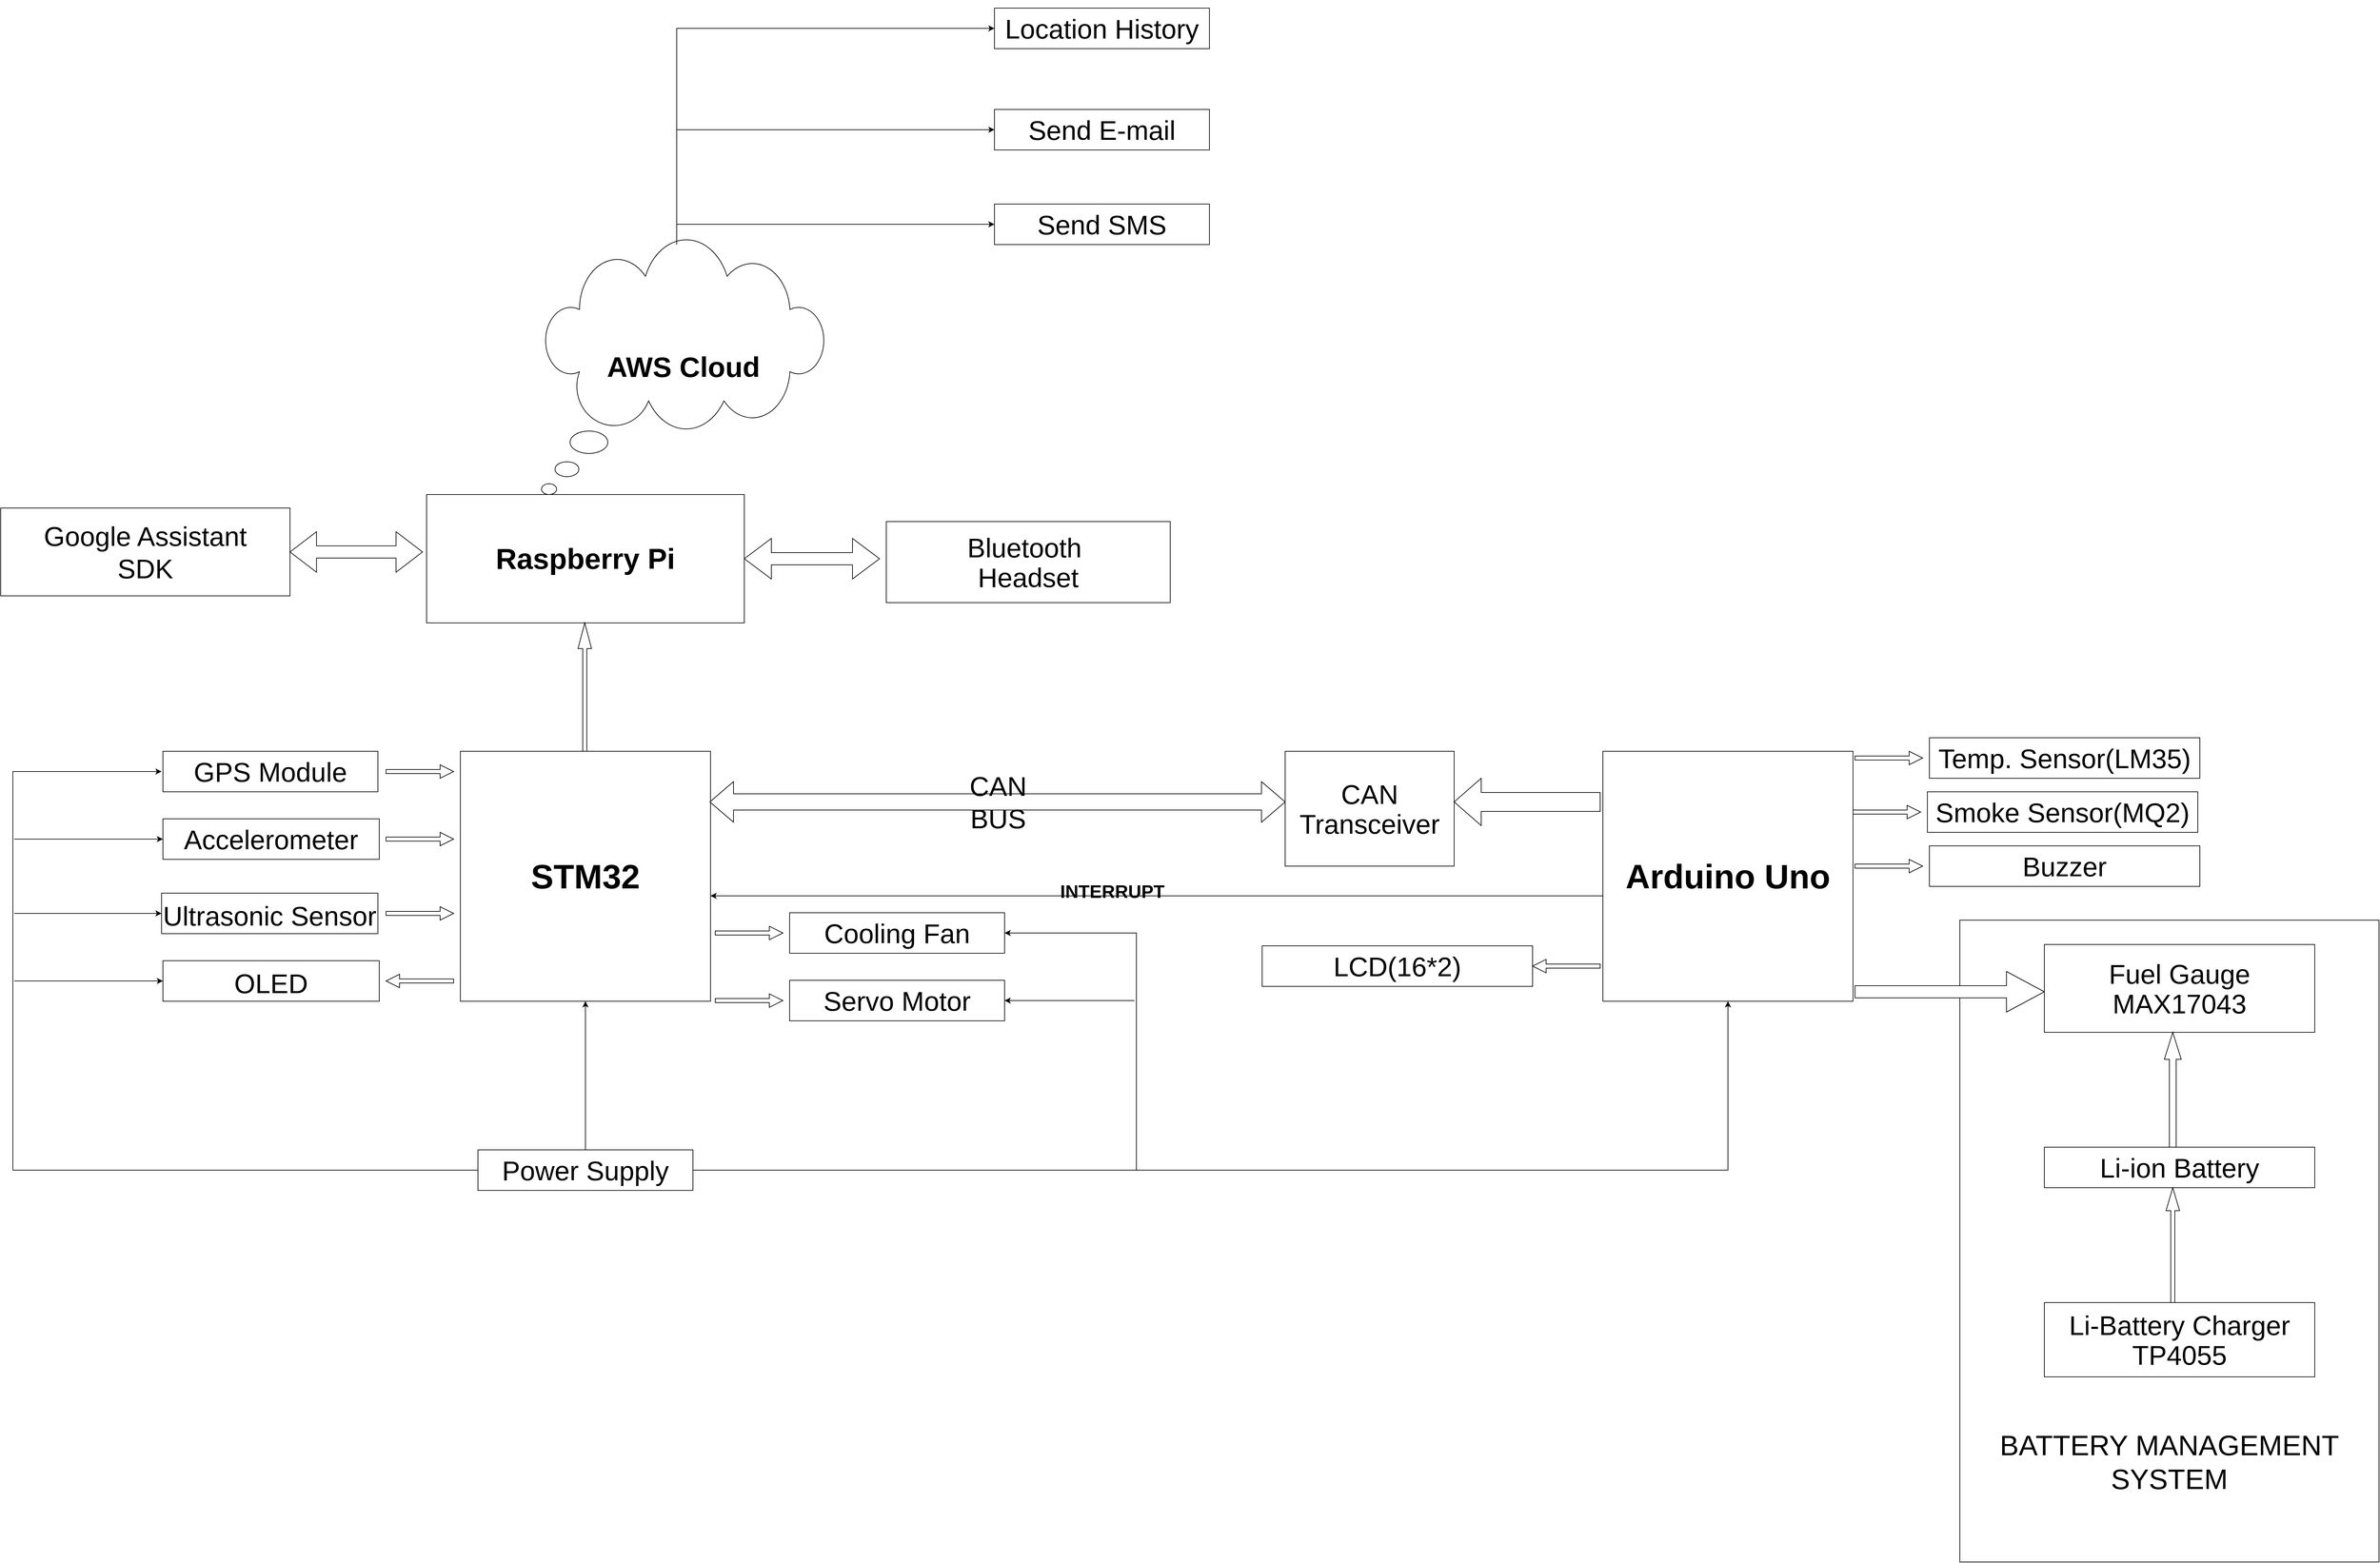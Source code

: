 <mxfile version="16.0.0" type="github"><diagram id="lBMKloHSs5TFWKUTLGJN" name="Page-1"><mxGraphModel dx="2903" dy="2263" grid="0" gridSize="10" guides="1" tooltips="1" connect="1" arrows="1" fold="1" page="1" pageScale="1" pageWidth="827" pageHeight="1169" math="0" shadow="0"><root><mxCell id="0"/><mxCell id="1" parent="0"/><mxCell id="ugBkAo4kWlDy39XNEdr7-17" value="&lt;p style=&quot;line-height: 0.1 ; font-size: 40px&quot;&gt;LCD(16*2)&lt;/p&gt;" style="rounded=0;whiteSpace=wrap;html=1;fontSize=40;" vertex="1" parent="1"><mxGeometry x="1426" y="308" width="400" height="60" as="geometry"/></mxCell><mxCell id="2b1hr_g2rNqhd_oZm8np-2" value="&lt;font size=&quot;1&quot;&gt;&lt;b style=&quot;font-size: 50px&quot;&gt;STM32&lt;/b&gt;&lt;/font&gt;" style="whiteSpace=wrap;html=1;aspect=fixed;" parent="1" vertex="1"><mxGeometry x="240" y="20" width="370" height="370" as="geometry"/></mxCell><mxCell id="2b1hr_g2rNqhd_oZm8np-3" value="&lt;p style=&quot;line-height: 0.1; font-size: 40px;&quot;&gt;GPS Module&lt;/p&gt;" style="rounded=0;whiteSpace=wrap;html=1;fontSize=40;" parent="1" vertex="1"><mxGeometry x="-200" y="20" width="318" height="60" as="geometry"/></mxCell><mxCell id="2b1hr_g2rNqhd_oZm8np-8" value="" style="shape=singleArrow;whiteSpace=wrap;html=1;fontSize=17;" parent="1" vertex="1"><mxGeometry x="617" y="379" width="100" height="20" as="geometry"/></mxCell><mxCell id="2b1hr_g2rNqhd_oZm8np-9" value="" style="shape=singleArrow;whiteSpace=wrap;html=1;fontSize=17;" parent="1" vertex="1"><mxGeometry x="130" y="40" width="100" height="20" as="geometry"/></mxCell><mxCell id="2b1hr_g2rNqhd_oZm8np-10" value="" style="shape=singleArrow;whiteSpace=wrap;html=1;fontSize=17;" parent="1" vertex="1"><mxGeometry x="617" y="279" width="100" height="20" as="geometry"/></mxCell><mxCell id="2b1hr_g2rNqhd_oZm8np-12" value="" style="shape=singleArrow;whiteSpace=wrap;html=1;fontSize=17;" parent="1" vertex="1"><mxGeometry x="130" y="250" width="100" height="20" as="geometry"/></mxCell><mxCell id="2b1hr_g2rNqhd_oZm8np-13" value="" style="shape=singleArrow;whiteSpace=wrap;html=1;fontSize=17;" parent="1" vertex="1"><mxGeometry x="130" y="140" width="100" height="20" as="geometry"/></mxCell><mxCell id="2b1hr_g2rNqhd_oZm8np-14" value="" style="shape=singleArrow;whiteSpace=wrap;html=1;fontSize=17;direction=west;" parent="1" vertex="1"><mxGeometry x="130" y="350" width="100" height="20" as="geometry"/></mxCell><mxCell id="2b1hr_g2rNqhd_oZm8np-15" value="Accelerometer" style="rounded=0;whiteSpace=wrap;html=1;fontSize=40;" parent="1" vertex="1"><mxGeometry x="-200" y="120" width="320" height="60" as="geometry"/></mxCell><mxCell id="2b1hr_g2rNqhd_oZm8np-16" value="&lt;font style=&quot;font-size: 40px&quot;&gt;Ultrasonic Sensor&lt;/font&gt;" style="rounded=0;whiteSpace=wrap;html=1;fontSize=50;" parent="1" vertex="1"><mxGeometry x="-202" y="230" width="320" height="60" as="geometry"/></mxCell><mxCell id="2b1hr_g2rNqhd_oZm8np-17" value="&lt;font style=&quot;font-size: 40px&quot;&gt;OLED&lt;/font&gt;" style="rounded=0;whiteSpace=wrap;html=1;fontSize=50;" parent="1" vertex="1"><mxGeometry x="-200" y="330" width="320" height="60" as="geometry"/></mxCell><mxCell id="2b1hr_g2rNqhd_oZm8np-19" value="&lt;p style=&quot;line-height: 0.1 ; font-size: 40px&quot;&gt;Servo Motor&lt;/p&gt;" style="rounded=0;whiteSpace=wrap;html=1;fontSize=40;" parent="1" vertex="1"><mxGeometry x="727" y="359" width="318" height="60" as="geometry"/></mxCell><mxCell id="2b1hr_g2rNqhd_oZm8np-20" value="&lt;p style=&quot;line-height: 0.1 ; font-size: 40px&quot;&gt;Cooling Fan&lt;/p&gt;" style="rounded=0;whiteSpace=wrap;html=1;fontSize=40;" parent="1" vertex="1"><mxGeometry x="727" y="259" width="318" height="60" as="geometry"/></mxCell><mxCell id="2b1hr_g2rNqhd_oZm8np-25" value="Google Assistant&lt;br&gt;SDK" style="rounded=0;whiteSpace=wrap;html=1;fontSize=40;" parent="1" vertex="1"><mxGeometry x="-440" y="-340" width="428" height="130" as="geometry"/></mxCell><mxCell id="2b1hr_g2rNqhd_oZm8np-27" value="&lt;p style=&quot;line-height: 0.1 ; font-size: 40px&quot;&gt;Power Supply&lt;/p&gt;" style="rounded=0;whiteSpace=wrap;html=1;fontSize=40;" parent="1" vertex="1"><mxGeometry x="266" y="610" width="318" height="60" as="geometry"/></mxCell><mxCell id="2b1hr_g2rNqhd_oZm8np-28" value="&lt;p style=&quot;line-height: 0.1 ; font-size: 40px&quot;&gt;Temp. Sensor(LM35)&lt;/p&gt;" style="rounded=0;whiteSpace=wrap;html=1;fontSize=40;" parent="1" vertex="1"><mxGeometry x="2413" width="400" height="60" as="geometry"/></mxCell><mxCell id="2b1hr_g2rNqhd_oZm8np-29" value="&lt;p style=&quot;line-height: 0.1&quot;&gt;&lt;b&gt;&lt;font style=&quot;font-size: 43px&quot;&gt;Raspberry Pi&lt;/font&gt;&lt;/b&gt;&lt;/p&gt;" style="rounded=0;whiteSpace=wrap;html=1;fontSize=40;" parent="1" vertex="1"><mxGeometry x="190" y="-360" width="470" height="190" as="geometry"/></mxCell><mxCell id="2b1hr_g2rNqhd_oZm8np-30" value="&lt;p style=&quot;line-height: 0.1 ; font-size: 40px&quot;&gt;Send SMS&lt;/p&gt;" style="rounded=0;whiteSpace=wrap;html=1;fontSize=40;" parent="1" vertex="1"><mxGeometry x="1030" y="-790" width="318" height="60" as="geometry"/></mxCell><mxCell id="2b1hr_g2rNqhd_oZm8np-33" value="&lt;p style=&quot;line-height: 0.1 ; font-size: 40px&quot;&gt;Bluetooth&amp;nbsp;&lt;/p&gt;&lt;p style=&quot;line-height: 0.1 ; font-size: 40px&quot;&gt;Headset&lt;/p&gt;" style="rounded=0;whiteSpace=wrap;html=1;fontSize=40;" parent="1" vertex="1"><mxGeometry x="870" y="-320" width="420" height="120" as="geometry"/></mxCell><mxCell id="2b1hr_g2rNqhd_oZm8np-34" value="&lt;p style=&quot;line-height: 0.1 ; font-size: 40px&quot;&gt;Send E-mail&lt;/p&gt;" style="rounded=0;whiteSpace=wrap;html=1;fontSize=40;" parent="1" vertex="1"><mxGeometry x="1030" y="-930" width="318" height="60" as="geometry"/></mxCell><mxCell id="2b1hr_g2rNqhd_oZm8np-35" value="" style="edgeStyle=elbowEdgeStyle;elbow=vertical;endArrow=classic;html=1;rounded=0;fontSize=40;entryX=0.5;entryY=1;entryDx=0;entryDy=0;" parent="1" source="2b1hr_g2rNqhd_oZm8np-27" target="2b1hr_g2rNqhd_oZm8np-2" edge="1"><mxGeometry width="50" height="50" relative="1" as="geometry"><mxPoint x="400" y="580" as="sourcePoint"/><mxPoint x="450" y="530" as="targetPoint"/></mxGeometry></mxCell><mxCell id="2b1hr_g2rNqhd_oZm8np-36" value="" style="edgeStyle=elbowEdgeStyle;elbow=horizontal;endArrow=classic;html=1;rounded=0;fontSize=40;exitX=0;exitY=0.5;exitDx=0;exitDy=0;" parent="1" source="2b1hr_g2rNqhd_oZm8np-27" edge="1"><mxGeometry width="50" height="50" relative="1" as="geometry"><mxPoint x="-252" y="100" as="sourcePoint"/><mxPoint x="-202" y="50" as="targetPoint"/><Array as="points"><mxPoint x="-422" y="90"/></Array></mxGeometry></mxCell><mxCell id="2b1hr_g2rNqhd_oZm8np-37" value="" style="endArrow=classic;html=1;rounded=0;fontSize=40;" parent="1" edge="1"><mxGeometry width="50" height="50" relative="1" as="geometry"><mxPoint x="-420" y="150" as="sourcePoint"/><mxPoint x="-200" y="150" as="targetPoint"/><Array as="points"><mxPoint x="-290" y="150"/></Array></mxGeometry></mxCell><mxCell id="2b1hr_g2rNqhd_oZm8np-38" value="" style="endArrow=classic;html=1;rounded=0;fontSize=40;entryX=0;entryY=0.5;entryDx=0;entryDy=0;" parent="1" target="2b1hr_g2rNqhd_oZm8np-16" edge="1"><mxGeometry width="50" height="50" relative="1" as="geometry"><mxPoint x="-420" y="260" as="sourcePoint"/><mxPoint x="-240" y="160" as="targetPoint"/></mxGeometry></mxCell><mxCell id="2b1hr_g2rNqhd_oZm8np-39" value="" style="endArrow=classic;html=1;rounded=0;fontSize=40;entryX=0;entryY=0.667;entryDx=0;entryDy=0;entryPerimeter=0;" parent="1" edge="1"><mxGeometry width="50" height="50" relative="1" as="geometry"><mxPoint x="-420" y="360" as="sourcePoint"/><mxPoint x="-200" y="360.02" as="targetPoint"/></mxGeometry></mxCell><mxCell id="2b1hr_g2rNqhd_oZm8np-43" value="" style="edgeStyle=elbowEdgeStyle;elbow=horizontal;endArrow=classic;html=1;rounded=0;fontSize=40;" parent="1" target="2b1hr_g2rNqhd_oZm8np-20" edge="1"><mxGeometry width="50" height="50" relative="1" as="geometry"><mxPoint x="584" y="640" as="sourcePoint"/><mxPoint x="1050" y="260" as="targetPoint"/><Array as="points"><mxPoint x="1240" y="450"/></Array></mxGeometry></mxCell><mxCell id="2b1hr_g2rNqhd_oZm8np-44" value="" style="endArrow=classic;html=1;rounded=0;fontSize=40;entryX=1;entryY=0.5;entryDx=0;entryDy=0;" parent="1" target="2b1hr_g2rNqhd_oZm8np-19" edge="1"><mxGeometry width="50" height="50" relative="1" as="geometry"><mxPoint x="1237" y="389" as="sourcePoint"/><mxPoint x="1107" y="419" as="targetPoint"/></mxGeometry></mxCell><mxCell id="2b1hr_g2rNqhd_oZm8np-45" value="&lt;p style=&quot;line-height: 0.1 ; font-size: 40px&quot;&gt;CAN&lt;/p&gt;&lt;p style=&quot;line-height: 0.1&quot;&gt;Transceiver&lt;br&gt;&lt;/p&gt;" style="rounded=0;whiteSpace=wrap;html=1;fontSize=40;" parent="1" vertex="1"><mxGeometry x="1460" y="20" width="250" height="170" as="geometry"/></mxCell><mxCell id="ugBkAo4kWlDy39XNEdr7-15" style="edgeStyle=orthogonalEdgeStyle;rounded=0;orthogonalLoop=1;jettySize=auto;html=1;" edge="1" parent="1" source="2b1hr_g2rNqhd_oZm8np-46" target="2b1hr_g2rNqhd_oZm8np-2"><mxGeometry relative="1" as="geometry"><mxPoint x="700" y="205" as="targetPoint"/><Array as="points"><mxPoint x="935" y="234"/><mxPoint x="935" y="234"/></Array></mxGeometry></mxCell><mxCell id="2b1hr_g2rNqhd_oZm8np-46" value="&lt;font size=&quot;1&quot;&gt;&lt;b style=&quot;font-size: 50px&quot;&gt;Arduino Uno&lt;/b&gt;&lt;/font&gt;" style="whiteSpace=wrap;html=1;aspect=fixed;" parent="1" vertex="1"><mxGeometry x="1930" y="20" width="370" height="370" as="geometry"/></mxCell><mxCell id="2b1hr_g2rNqhd_oZm8np-47" value="" style="shape=singleArrow;whiteSpace=wrap;html=1;fontSize=17;" parent="1" vertex="1"><mxGeometry x="2303" y="20" width="100" height="20" as="geometry"/></mxCell><mxCell id="2b1hr_g2rNqhd_oZm8np-50" value="" style="shape=singleArrow;whiteSpace=wrap;html=1;fontSize=17;direction=north;" parent="1" vertex="1"><mxGeometry x="414" y="-170" width="20" height="190" as="geometry"/></mxCell><mxCell id="2b1hr_g2rNqhd_oZm8np-58" value="" style="html=1;shadow=0;dashed=0;align=center;verticalAlign=middle;shape=mxgraph.arrows2.arrow;dy=0.6;dx=40;flipH=1;notch=0;fontSize=40;" parent="1" vertex="1"><mxGeometry x="1710" y="60" width="216" height="70" as="geometry"/></mxCell><mxCell id="2b1hr_g2rNqhd_oZm8np-62" value="CAN&lt;br&gt;BUS" style="html=1;shadow=0;dashed=0;align=center;verticalAlign=middle;shape=mxgraph.arrows2.twoWayArrow;dy=0.6;dx=35;fontSize=40;" parent="1" vertex="1"><mxGeometry x="609" y="65" width="851" height="60" as="geometry"/></mxCell><mxCell id="2b1hr_g2rNqhd_oZm8np-63" value="" style="edgeStyle=elbowEdgeStyle;elbow=vertical;endArrow=classic;html=1;rounded=0;fontSize=40;entryX=0.5;entryY=1;entryDx=0;entryDy=0;" parent="1" target="2b1hr_g2rNqhd_oZm8np-46" edge="1"><mxGeometry width="50" height="50" relative="1" as="geometry"><mxPoint x="1240" y="630" as="sourcePoint"/><mxPoint x="1450" y="350" as="targetPoint"/><Array as="points"><mxPoint x="1860" y="640"/><mxPoint x="2100" y="630"/></Array></mxGeometry></mxCell><mxCell id="2b1hr_g2rNqhd_oZm8np-64" value="&lt;font style=&quot;font-size: 42px&quot;&gt;&lt;b&gt;AWS Cloud&lt;/b&gt;&lt;/font&gt;" style="whiteSpace=wrap;html=1;shape=mxgraph.basic.cloud_callout;fontSize=40;" parent="1" vertex="1"><mxGeometry x="360" y="-737" width="420" height="377" as="geometry"/></mxCell><mxCell id="2b1hr_g2rNqhd_oZm8np-70" value="&lt;br&gt;&lt;br&gt;&lt;br&gt;&lt;br&gt;&lt;br&gt;&lt;br&gt;&lt;br&gt;&lt;br&gt;&lt;br&gt;&lt;br&gt;&lt;br&gt;&lt;br&gt;&lt;br&gt;BATTERY MANAGEMENT&lt;br&gt;SYSTEM" style="rounded=0;whiteSpace=wrap;html=1;fontSize=42;" parent="1" vertex="1"><mxGeometry x="2458" y="270" width="620" height="950" as="geometry"/></mxCell><mxCell id="2b1hr_g2rNqhd_oZm8np-71" value="&lt;p style=&quot;line-height: 0.1 ; font-size: 40px&quot;&gt;Li-ion Battery&lt;/p&gt;" style="rounded=0;whiteSpace=wrap;html=1;fontSize=40;" parent="1" vertex="1"><mxGeometry x="2583" y="606" width="400" height="60" as="geometry"/></mxCell><mxCell id="2b1hr_g2rNqhd_oZm8np-72" value="&lt;p style=&quot;line-height: 0.1 ; font-size: 40px&quot;&gt;Li-Battery Charger&lt;/p&gt;&lt;p style=&quot;line-height: 0.1 ; font-size: 40px&quot;&gt;TP4055&lt;/p&gt;" style="rounded=0;whiteSpace=wrap;html=1;fontSize=40;" parent="1" vertex="1"><mxGeometry x="2583" y="836" width="400" height="110" as="geometry"/></mxCell><mxCell id="2b1hr_g2rNqhd_oZm8np-73" value="&lt;p style=&quot;line-height: 0.1 ; font-size: 40px&quot;&gt;Fuel Gauge&lt;/p&gt;&lt;p style=&quot;line-height: 0.1 ; font-size: 40px&quot;&gt;MAX17043&lt;/p&gt;" style="rounded=0;whiteSpace=wrap;html=1;fontSize=40;" parent="1" vertex="1"><mxGeometry x="2583" y="306" width="400" height="130" as="geometry"/></mxCell><mxCell id="2b1hr_g2rNqhd_oZm8np-74" value="" style="shape=singleArrow;whiteSpace=wrap;html=1;fontSize=17;direction=north;" parent="1" vertex="1"><mxGeometry x="2763" y="666" width="20" height="170" as="geometry"/></mxCell><mxCell id="2b1hr_g2rNqhd_oZm8np-75" value="" style="html=1;shadow=0;dashed=0;align=center;verticalAlign=middle;shape=mxgraph.arrows2.arrow;dy=0.6;dx=40;direction=north;notch=0;fontSize=40;" parent="1" vertex="1"><mxGeometry x="2760.5" y="436" width="25" height="170" as="geometry"/></mxCell><mxCell id="2b1hr_g2rNqhd_oZm8np-81" value="" style="shape=singleArrow;whiteSpace=wrap;html=1;fontSize=42;" parent="1" vertex="1"><mxGeometry x="2303" y="346" width="280" height="60" as="geometry"/></mxCell><mxCell id="2b1hr_g2rNqhd_oZm8np-85" value="" style="shape=doubleArrow;whiteSpace=wrap;html=1;fontSize=42;" parent="1" vertex="1"><mxGeometry x="660" y="-295" width="200" height="60" as="geometry"/></mxCell><mxCell id="2b1hr_g2rNqhd_oZm8np-86" value="" style="shape=doubleArrow;whiteSpace=wrap;html=1;fontSize=42;" parent="1" vertex="1"><mxGeometry x="-12" y="-305" width="196" height="60" as="geometry"/></mxCell><mxCell id="2b1hr_g2rNqhd_oZm8np-88" value="" style="edgeStyle=elbowEdgeStyle;elbow=vertical;endArrow=classic;html=1;rounded=0;fontSize=43;entryX=0;entryY=0.5;entryDx=0;entryDy=0;" parent="1" target="2b1hr_g2rNqhd_oZm8np-34" edge="1"><mxGeometry width="50" height="50" relative="1" as="geometry"><mxPoint x="560" y="-730" as="sourcePoint"/><mxPoint x="610" y="-780" as="targetPoint"/><Array as="points"><mxPoint x="610" y="-900"/></Array></mxGeometry></mxCell><mxCell id="2b1hr_g2rNqhd_oZm8np-89" value="" style="edgeStyle=segmentEdgeStyle;endArrow=classic;html=1;rounded=0;fontSize=43;" parent="1" edge="1"><mxGeometry width="50" height="50" relative="1" as="geometry"><mxPoint x="560" y="-750" as="sourcePoint"/><mxPoint x="1030" y="-760" as="targetPoint"/><Array as="points"><mxPoint x="560" y="-760"/></Array></mxGeometry></mxCell><mxCell id="2b1hr_g2rNqhd_oZm8np-90" value="&lt;p style=&quot;line-height: 0.1 ; font-size: 40px&quot;&gt;Location History&lt;/p&gt;" style="rounded=0;whiteSpace=wrap;html=1;fontSize=40;" parent="1" vertex="1"><mxGeometry x="1030" y="-1080" width="318" height="60" as="geometry"/></mxCell><mxCell id="2b1hr_g2rNqhd_oZm8np-94" value="" style="edgeStyle=segmentEdgeStyle;endArrow=classic;html=1;rounded=0;fontSize=43;entryX=0;entryY=0.5;entryDx=0;entryDy=0;" parent="1" target="2b1hr_g2rNqhd_oZm8np-90" edge="1"><mxGeometry width="50" height="50" relative="1" as="geometry"><mxPoint x="560" y="-900" as="sourcePoint"/><mxPoint x="630" y="-1050" as="targetPoint"/><Array as="points"><mxPoint x="560" y="-1050"/></Array></mxGeometry></mxCell><mxCell id="ugBkAo4kWlDy39XNEdr7-2" value="&lt;p style=&quot;line-height: 0.1 ; font-size: 40px&quot;&gt;Smoke Sensor(MQ2)&lt;/p&gt;" style="rounded=0;whiteSpace=wrap;html=1;fontSize=40;" vertex="1" parent="1"><mxGeometry x="2410" y="80" width="400" height="60" as="geometry"/></mxCell><mxCell id="ugBkAo4kWlDy39XNEdr7-3" value="" style="shape=singleArrow;whiteSpace=wrap;html=1;fontSize=17;" vertex="1" parent="1"><mxGeometry x="2300" y="100" width="100" height="20" as="geometry"/></mxCell><mxCell id="ugBkAo4kWlDy39XNEdr7-4" value="&lt;p style=&quot;line-height: 0.1 ; font-size: 40px&quot;&gt;Buzzer&lt;/p&gt;" style="rounded=0;whiteSpace=wrap;html=1;fontSize=40;" vertex="1" parent="1"><mxGeometry x="2413" y="160" width="400" height="60" as="geometry"/></mxCell><mxCell id="ugBkAo4kWlDy39XNEdr7-5" value="" style="shape=singleArrow;whiteSpace=wrap;html=1;fontSize=17;" vertex="1" parent="1"><mxGeometry x="2303" y="180" width="100" height="20" as="geometry"/></mxCell><mxCell id="ugBkAo4kWlDy39XNEdr7-16" value="INTERRUPT" style="text;html=1;strokeColor=none;fillColor=none;align=center;verticalAlign=middle;whiteSpace=wrap;rounded=0;fontSize=27;fontStyle=1" vertex="1" parent="1"><mxGeometry x="1128" y="206" width="153" height="44" as="geometry"/></mxCell><mxCell id="ugBkAo4kWlDy39XNEdr7-19" value="" style="shape=singleArrow;whiteSpace=wrap;html=1;fontSize=17;direction=west;" vertex="1" parent="1"><mxGeometry x="1826" y="328" width="100" height="20" as="geometry"/></mxCell></root></mxGraphModel></diagram></mxfile>